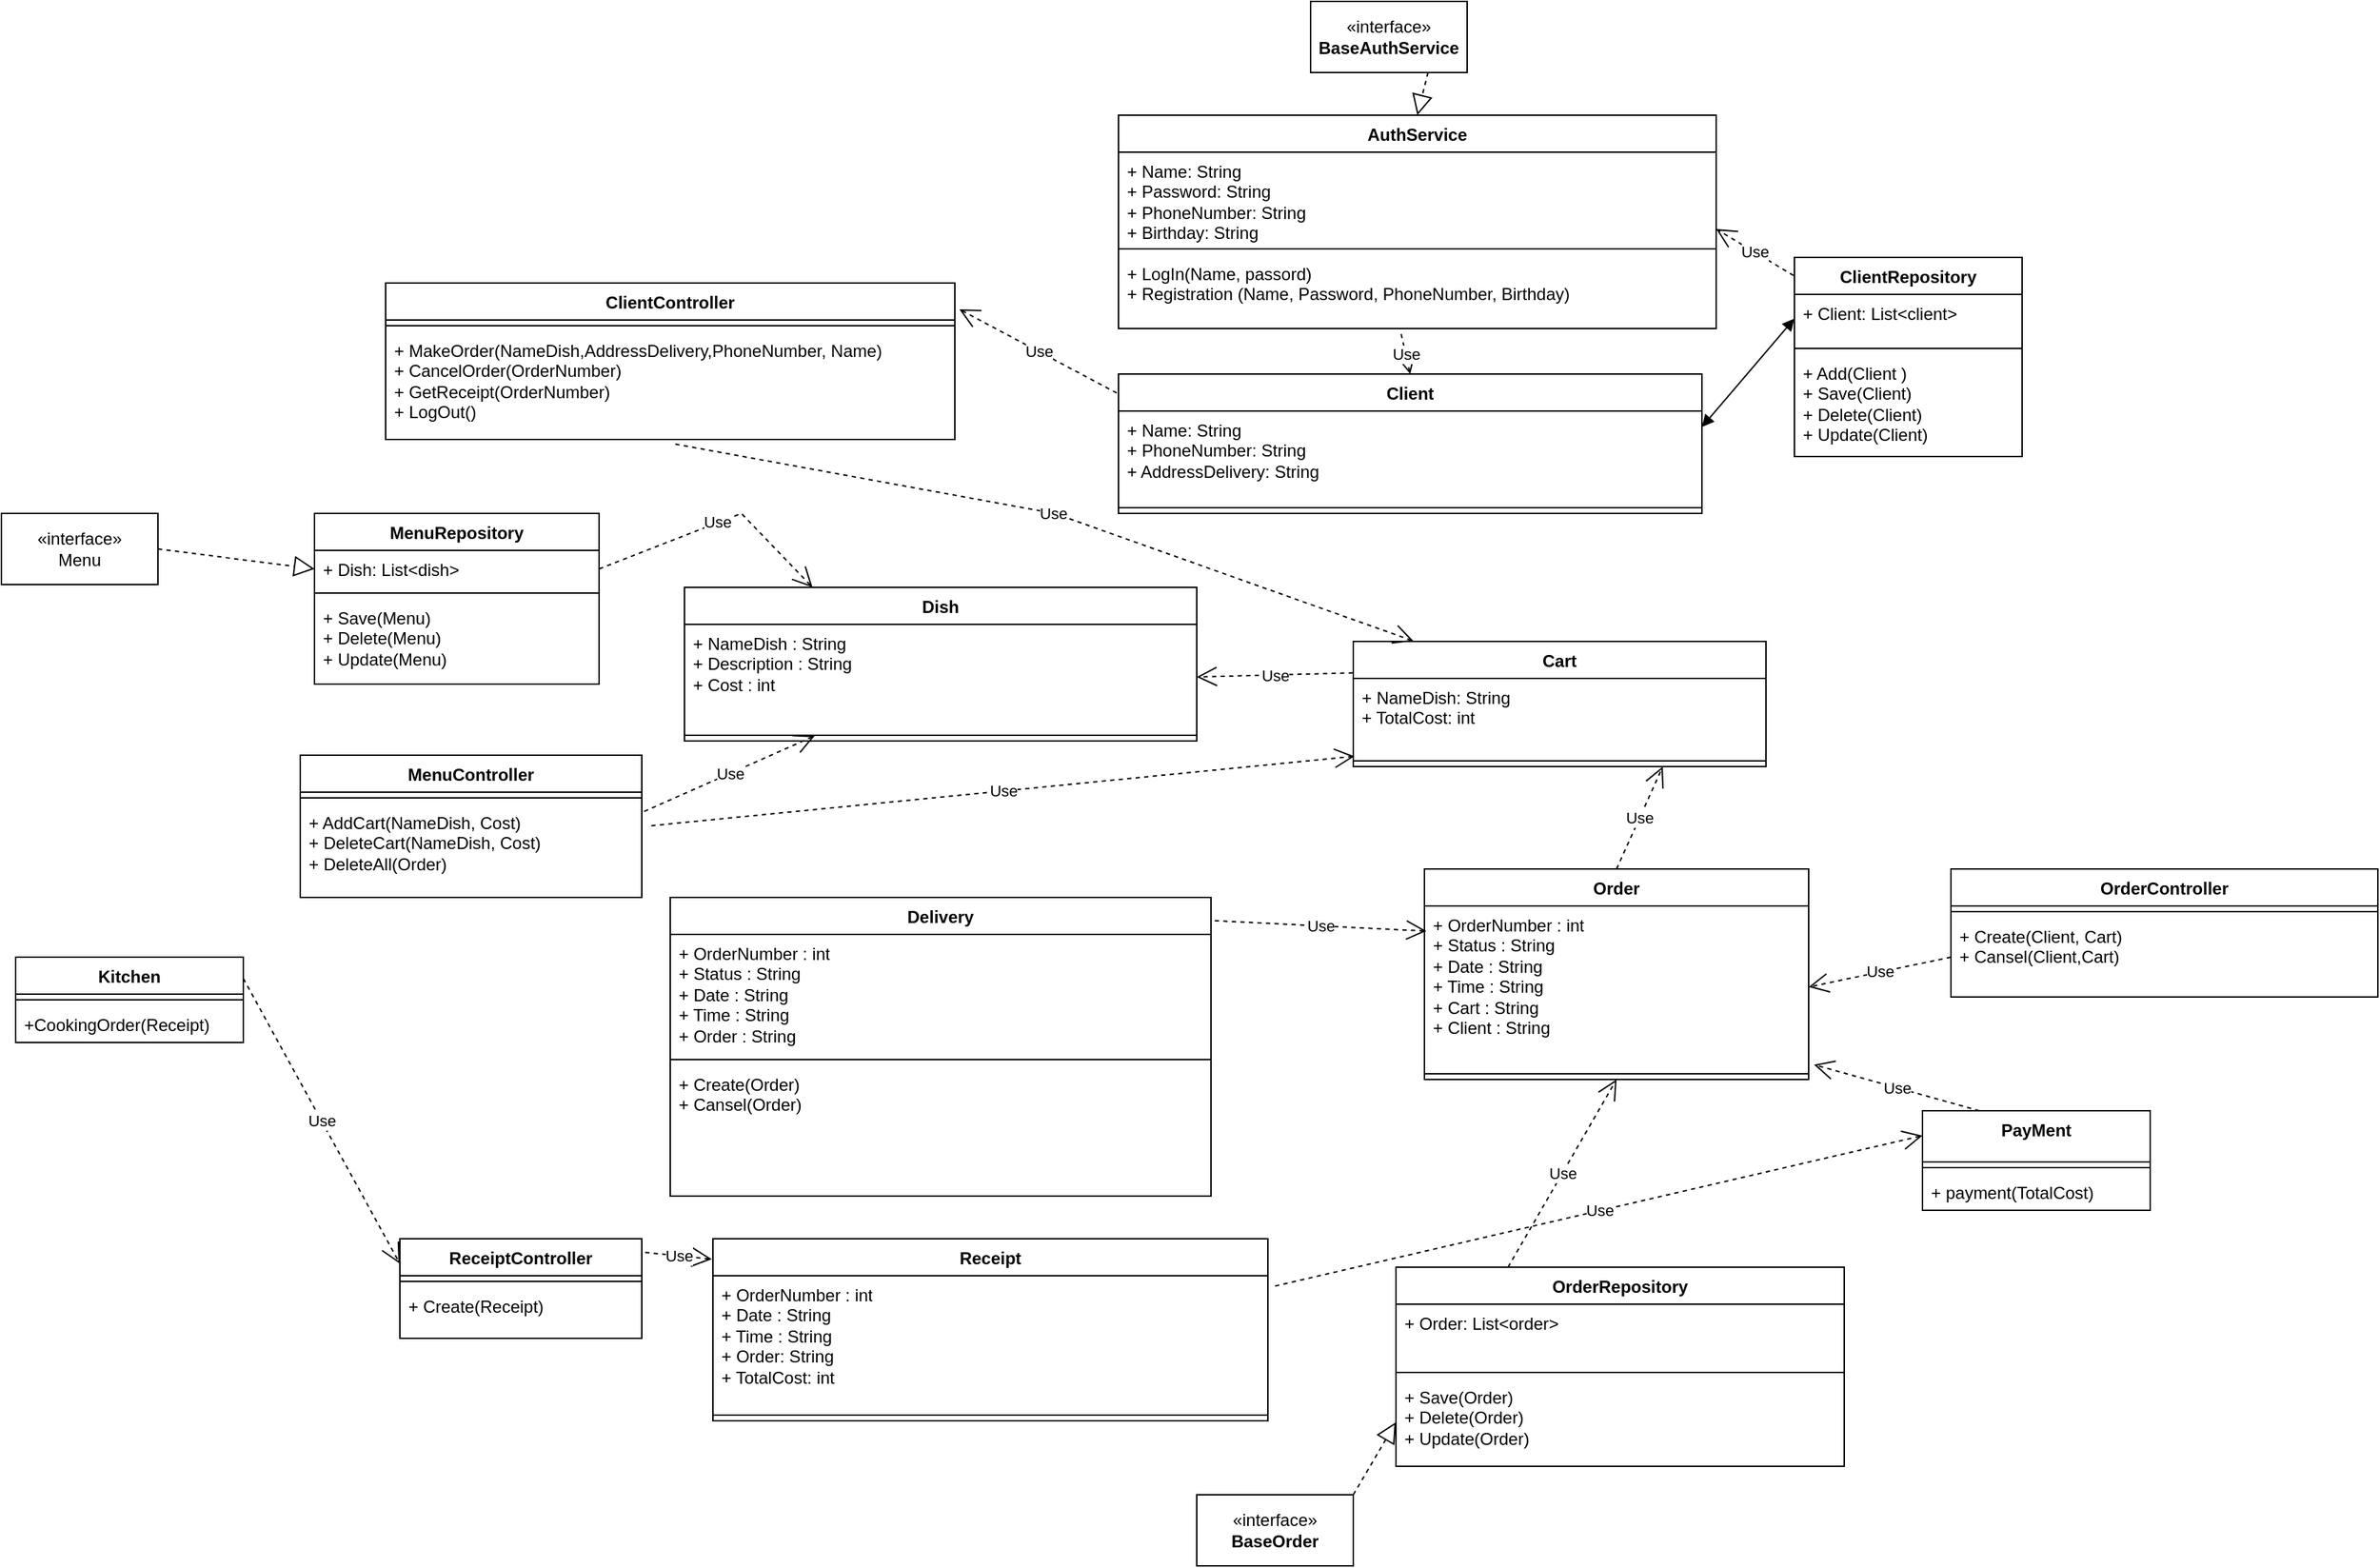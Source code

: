 <mxfile version="23.1.5" type="device">
  <diagram id="C5RBs43oDa-KdzZeNtuy" name="Page-1">
    <mxGraphModel dx="2520" dy="1228" grid="1" gridSize="10" guides="1" tooltips="1" connect="1" arrows="1" fold="1" page="0" pageScale="1" pageWidth="827" pageHeight="1169" math="0" shadow="0">
      <root>
        <mxCell id="WIyWlLk6GJQsqaUBKTNV-0" />
        <mxCell id="WIyWlLk6GJQsqaUBKTNV-1" parent="WIyWlLk6GJQsqaUBKTNV-0" />
        <mxCell id="WIO_JSUKQLCjluEcE3On-44" value="Client" style="swimlane;fontStyle=1;align=center;verticalAlign=top;childLayout=stackLayout;horizontal=1;startSize=26;horizontalStack=0;resizeParent=1;resizeParentMax=0;resizeLast=0;collapsible=1;marginBottom=0;whiteSpace=wrap;html=1;" parent="WIyWlLk6GJQsqaUBKTNV-1" vertex="1">
          <mxGeometry x="255" y="32" width="410" height="98" as="geometry" />
        </mxCell>
        <mxCell id="WIO_JSUKQLCjluEcE3On-45" value="+ Name: String&lt;div&gt;+ PhoneNumber: String&lt;/div&gt;&lt;div&gt;+ AddressDelivery: String&lt;/div&gt;" style="text;strokeColor=none;fillColor=none;align=left;verticalAlign=top;spacingLeft=4;spacingRight=4;overflow=hidden;rotatable=0;points=[[0,0.5],[1,0.5]];portConstraint=eastwest;whiteSpace=wrap;html=1;" parent="WIO_JSUKQLCjluEcE3On-44" vertex="1">
          <mxGeometry y="26" width="410" height="64" as="geometry" />
        </mxCell>
        <mxCell id="WIO_JSUKQLCjluEcE3On-46" value="" style="line;strokeWidth=1;fillColor=none;align=left;verticalAlign=middle;spacingTop=-1;spacingLeft=3;spacingRight=3;rotatable=0;labelPosition=right;points=[];portConstraint=eastwest;strokeColor=inherit;" parent="WIO_JSUKQLCjluEcE3On-44" vertex="1">
          <mxGeometry y="90" width="410" height="8" as="geometry" />
        </mxCell>
        <mxCell id="WIO_JSUKQLCjluEcE3On-48" value="Dish&lt;div&gt;&lt;br/&gt;&lt;/div&gt;" style="swimlane;fontStyle=1;align=center;verticalAlign=top;childLayout=stackLayout;horizontal=1;startSize=26;horizontalStack=0;resizeParent=1;resizeParentMax=0;resizeLast=0;collapsible=1;marginBottom=0;whiteSpace=wrap;html=1;" parent="WIyWlLk6GJQsqaUBKTNV-1" vertex="1">
          <mxGeometry x="-50" y="182" width="360" height="108" as="geometry" />
        </mxCell>
        <mxCell id="WIO_JSUKQLCjluEcE3On-49" value="+ NameDish : String&lt;br&gt;+ Description : String&lt;br&gt;+ Cost : int" style="text;strokeColor=none;fillColor=none;align=left;verticalAlign=top;spacingLeft=4;spacingRight=4;overflow=hidden;rotatable=0;points=[[0,0.5],[1,0.5]];portConstraint=eastwest;whiteSpace=wrap;html=1;" parent="WIO_JSUKQLCjluEcE3On-48" vertex="1">
          <mxGeometry y="26" width="360" height="74" as="geometry" />
        </mxCell>
        <mxCell id="WIO_JSUKQLCjluEcE3On-50" value="" style="line;strokeWidth=1;fillColor=none;align=left;verticalAlign=middle;spacingTop=-1;spacingLeft=3;spacingRight=3;rotatable=0;labelPosition=right;points=[];portConstraint=eastwest;strokeColor=inherit;" parent="WIO_JSUKQLCjluEcE3On-48" vertex="1">
          <mxGeometry y="100" width="360" height="8" as="geometry" />
        </mxCell>
        <mxCell id="WIO_JSUKQLCjluEcE3On-52" value="Delivery" style="swimlane;fontStyle=1;align=center;verticalAlign=top;childLayout=stackLayout;horizontal=1;startSize=26;horizontalStack=0;resizeParent=1;resizeParentMax=0;resizeLast=0;collapsible=1;marginBottom=0;whiteSpace=wrap;html=1;" parent="WIyWlLk6GJQsqaUBKTNV-1" vertex="1">
          <mxGeometry x="-60" y="400" width="380" height="210" as="geometry" />
        </mxCell>
        <mxCell id="WIO_JSUKQLCjluEcE3On-53" value="+ OrderNumber : int&lt;br&gt;+ Status : String&lt;br&gt;+ Date : String&lt;br&gt;+ Time : String&lt;br&gt;+ Order : String" style="text;strokeColor=none;fillColor=none;align=left;verticalAlign=top;spacingLeft=4;spacingRight=4;overflow=hidden;rotatable=0;points=[[0,0.5],[1,0.5]];portConstraint=eastwest;whiteSpace=wrap;html=1;" parent="WIO_JSUKQLCjluEcE3On-52" vertex="1">
          <mxGeometry y="26" width="380" height="84" as="geometry" />
        </mxCell>
        <mxCell id="WIO_JSUKQLCjluEcE3On-54" value="" style="line;strokeWidth=1;fillColor=none;align=left;verticalAlign=middle;spacingTop=-1;spacingLeft=3;spacingRight=3;rotatable=0;labelPosition=right;points=[];portConstraint=eastwest;strokeColor=inherit;" parent="WIO_JSUKQLCjluEcE3On-52" vertex="1">
          <mxGeometry y="110" width="380" height="8" as="geometry" />
        </mxCell>
        <mxCell id="WIO_JSUKQLCjluEcE3On-55" value="+ Create(Order)&lt;br&gt;+ Cansel(Order)" style="text;strokeColor=none;fillColor=none;align=left;verticalAlign=top;spacingLeft=4;spacingRight=4;overflow=hidden;rotatable=0;points=[[0,0.5],[1,0.5]];portConstraint=eastwest;whiteSpace=wrap;html=1;" parent="WIO_JSUKQLCjluEcE3On-52" vertex="1">
          <mxGeometry y="118" width="380" height="92" as="geometry" />
        </mxCell>
        <mxCell id="WIO_JSUKQLCjluEcE3On-56" value="Cart" style="swimlane;fontStyle=1;align=center;verticalAlign=top;childLayout=stackLayout;horizontal=1;startSize=26;horizontalStack=0;resizeParent=1;resizeParentMax=0;resizeLast=0;collapsible=1;marginBottom=0;whiteSpace=wrap;html=1;" parent="WIyWlLk6GJQsqaUBKTNV-1" vertex="1">
          <mxGeometry x="420" y="220" width="290" height="88" as="geometry" />
        </mxCell>
        <mxCell id="WIO_JSUKQLCjluEcE3On-57" value="+ NameDish: String&lt;br&gt;+ TotalCost: int" style="text;strokeColor=none;fillColor=none;align=left;verticalAlign=top;spacingLeft=4;spacingRight=4;overflow=hidden;rotatable=0;points=[[0,0.5],[1,0.5]];portConstraint=eastwest;whiteSpace=wrap;html=1;" parent="WIO_JSUKQLCjluEcE3On-56" vertex="1">
          <mxGeometry y="26" width="290" height="54" as="geometry" />
        </mxCell>
        <mxCell id="WIO_JSUKQLCjluEcE3On-58" value="" style="line;strokeWidth=1;fillColor=none;align=left;verticalAlign=middle;spacingTop=-1;spacingLeft=3;spacingRight=3;rotatable=0;labelPosition=right;points=[];portConstraint=eastwest;strokeColor=inherit;" parent="WIO_JSUKQLCjluEcE3On-56" vertex="1">
          <mxGeometry y="80" width="290" height="8" as="geometry" />
        </mxCell>
        <mxCell id="WIO_JSUKQLCjluEcE3On-60" value="Order" style="swimlane;fontStyle=1;align=center;verticalAlign=top;childLayout=stackLayout;horizontal=1;startSize=26;horizontalStack=0;resizeParent=1;resizeParentMax=0;resizeLast=0;collapsible=1;marginBottom=0;whiteSpace=wrap;html=1;" parent="WIyWlLk6GJQsqaUBKTNV-1" vertex="1">
          <mxGeometry x="470" y="380" width="270" height="148" as="geometry" />
        </mxCell>
        <mxCell id="WIO_JSUKQLCjluEcE3On-61" value="+ OrderNumber : int&lt;br&gt;+ Status : String&lt;br&gt;+ Date : String&lt;br&gt;+ Time : String&lt;br&gt;+ Cart : String&lt;br&gt;+ Client : String&lt;div&gt;&lt;br/&gt;&lt;/div&gt;" style="text;strokeColor=none;fillColor=none;align=left;verticalAlign=top;spacingLeft=4;spacingRight=4;overflow=hidden;rotatable=0;points=[[0,0.5],[1,0.5]];portConstraint=eastwest;whiteSpace=wrap;html=1;" parent="WIO_JSUKQLCjluEcE3On-60" vertex="1">
          <mxGeometry y="26" width="270" height="114" as="geometry" />
        </mxCell>
        <mxCell id="WIO_JSUKQLCjluEcE3On-62" value="" style="line;strokeWidth=1;fillColor=none;align=left;verticalAlign=middle;spacingTop=-1;spacingLeft=3;spacingRight=3;rotatable=0;labelPosition=right;points=[];portConstraint=eastwest;strokeColor=inherit;" parent="WIO_JSUKQLCjluEcE3On-60" vertex="1">
          <mxGeometry y="140" width="270" height="8" as="geometry" />
        </mxCell>
        <mxCell id="WIO_JSUKQLCjluEcE3On-64" value="Receipt" style="swimlane;fontStyle=1;align=center;verticalAlign=top;childLayout=stackLayout;horizontal=1;startSize=26;horizontalStack=0;resizeParent=1;resizeParentMax=0;resizeLast=0;collapsible=1;marginBottom=0;whiteSpace=wrap;html=1;" parent="WIyWlLk6GJQsqaUBKTNV-1" vertex="1">
          <mxGeometry x="-30" y="640" width="390" height="128" as="geometry" />
        </mxCell>
        <mxCell id="WIO_JSUKQLCjluEcE3On-65" value="+ OrderNumber : int&lt;br&gt;+ Date : String&lt;br&gt;+ Time : String&lt;br&gt;+ Order: String&lt;br&gt;+ TotalCost: int&lt;div&gt;&lt;br&gt;&lt;/div&gt;" style="text;strokeColor=none;fillColor=none;align=left;verticalAlign=top;spacingLeft=4;spacingRight=4;overflow=hidden;rotatable=0;points=[[0,0.5],[1,0.5]];portConstraint=eastwest;whiteSpace=wrap;html=1;" parent="WIO_JSUKQLCjluEcE3On-64" vertex="1">
          <mxGeometry y="26" width="390" height="94" as="geometry" />
        </mxCell>
        <mxCell id="WIO_JSUKQLCjluEcE3On-66" value="" style="line;strokeWidth=1;fillColor=none;align=left;verticalAlign=middle;spacingTop=-1;spacingLeft=3;spacingRight=3;rotatable=0;labelPosition=right;points=[];portConstraint=eastwest;strokeColor=inherit;" parent="WIO_JSUKQLCjluEcE3On-64" vertex="1">
          <mxGeometry y="120" width="390" height="8" as="geometry" />
        </mxCell>
        <mxCell id="WIO_JSUKQLCjluEcE3On-72" value="Use" style="endArrow=open;endSize=12;dashed=1;html=1;rounded=0;exitX=0.509;exitY=1.043;exitDx=0;exitDy=0;exitPerimeter=0;entryX=0.146;entryY=-0.003;entryDx=0;entryDy=0;entryPerimeter=0;" parent="WIyWlLk6GJQsqaUBKTNV-1" source="WIO_JSUKQLCjluEcE3On-134" target="WIO_JSUKQLCjluEcE3On-56" edge="1">
          <mxGeometry width="160" relative="1" as="geometry">
            <mxPoint x="390" y="200" as="sourcePoint" />
            <mxPoint x="460" y="210" as="targetPoint" />
            <Array as="points">
              <mxPoint x="210" y="130" />
            </Array>
          </mxGeometry>
        </mxCell>
        <mxCell id="WIO_JSUKQLCjluEcE3On-73" value="Use" style="endArrow=open;endSize=12;dashed=1;html=1;rounded=0;exitX=1.028;exitY=0.236;exitDx=0;exitDy=0;exitPerimeter=0;entryX=0.003;entryY=1.014;entryDx=0;entryDy=0;entryPerimeter=0;" parent="WIyWlLk6GJQsqaUBKTNV-1" source="WIO_JSUKQLCjluEcE3On-112" target="WIO_JSUKQLCjluEcE3On-57" edge="1">
          <mxGeometry width="160" relative="1" as="geometry">
            <mxPoint x="-210.0" y="354.708" as="sourcePoint" />
            <mxPoint x="570" y="240" as="targetPoint" />
          </mxGeometry>
        </mxCell>
        <mxCell id="WIO_JSUKQLCjluEcE3On-75" value="Use" style="endArrow=open;endSize=12;dashed=1;html=1;rounded=0;exitX=1.007;exitY=0.078;exitDx=0;exitDy=0;exitPerimeter=0;entryX=0.005;entryY=0.155;entryDx=0;entryDy=0;entryPerimeter=0;" parent="WIyWlLk6GJQsqaUBKTNV-1" source="WIO_JSUKQLCjluEcE3On-52" target="WIO_JSUKQLCjluEcE3On-61" edge="1">
          <mxGeometry width="160" relative="1" as="geometry">
            <mxPoint x="390" y="440" as="sourcePoint" />
            <mxPoint x="550" y="440" as="targetPoint" />
          </mxGeometry>
        </mxCell>
        <mxCell id="WIO_JSUKQLCjluEcE3On-76" value="Use" style="endArrow=open;endSize=12;dashed=1;html=1;rounded=0;exitX=1.013;exitY=0.077;exitDx=0;exitDy=0;exitPerimeter=0;entryX=0;entryY=0.25;entryDx=0;entryDy=0;" parent="WIyWlLk6GJQsqaUBKTNV-1" source="WIO_JSUKQLCjluEcE3On-65" target="WIO_JSUKQLCjluEcE3On-145" edge="1">
          <mxGeometry width="160" relative="1" as="geometry">
            <mxPoint x="390" y="560" as="sourcePoint" />
            <mxPoint x="490" y="559.0" as="targetPoint" />
          </mxGeometry>
        </mxCell>
        <mxCell id="WIO_JSUKQLCjluEcE3On-83" value="AuthService" style="swimlane;fontStyle=1;align=center;verticalAlign=top;childLayout=stackLayout;horizontal=1;startSize=26;horizontalStack=0;resizeParent=1;resizeParentMax=0;resizeLast=0;collapsible=1;marginBottom=0;whiteSpace=wrap;html=1;" parent="WIyWlLk6GJQsqaUBKTNV-1" vertex="1">
          <mxGeometry x="255" y="-150" width="420" height="150" as="geometry" />
        </mxCell>
        <mxCell id="WIO_JSUKQLCjluEcE3On-84" value="+ Name: String&lt;br&gt;+ Password: String&amp;nbsp;&lt;br&gt;+ PhoneNumber: String&lt;div&gt;+ Birthday: String&lt;/div&gt;" style="text;strokeColor=none;fillColor=none;align=left;verticalAlign=top;spacingLeft=4;spacingRight=4;overflow=hidden;rotatable=0;points=[[0,0.5],[1,0.5]];portConstraint=eastwest;whiteSpace=wrap;html=1;" parent="WIO_JSUKQLCjluEcE3On-83" vertex="1">
          <mxGeometry y="26" width="420" height="64" as="geometry" />
        </mxCell>
        <mxCell id="WIO_JSUKQLCjluEcE3On-85" value="" style="line;strokeWidth=1;fillColor=none;align=left;verticalAlign=middle;spacingTop=-1;spacingLeft=3;spacingRight=3;rotatable=0;labelPosition=right;points=[];portConstraint=eastwest;strokeColor=inherit;" parent="WIO_JSUKQLCjluEcE3On-83" vertex="1">
          <mxGeometry y="90" width="420" height="8" as="geometry" />
        </mxCell>
        <mxCell id="WIO_JSUKQLCjluEcE3On-86" value="+ LogIn(Name, passord)&lt;br&gt;+ Registration (Name, Password, PhoneNumber, Birthday)&lt;div&gt;&lt;br/&gt;&lt;/div&gt;" style="text;strokeColor=none;fillColor=none;align=left;verticalAlign=top;spacingLeft=4;spacingRight=4;overflow=hidden;rotatable=0;points=[[0,0.5],[1,0.5]];portConstraint=eastwest;whiteSpace=wrap;html=1;" parent="WIO_JSUKQLCjluEcE3On-83" vertex="1">
          <mxGeometry y="98" width="420" height="52" as="geometry" />
        </mxCell>
        <mxCell id="WIO_JSUKQLCjluEcE3On-87" value="Use" style="endArrow=open;endSize=12;dashed=1;html=1;rounded=0;exitX=0.473;exitY=1.074;exitDx=0;exitDy=0;exitPerimeter=0;entryX=0.5;entryY=0;entryDx=0;entryDy=0;" parent="WIyWlLk6GJQsqaUBKTNV-1" source="WIO_JSUKQLCjluEcE3On-86" target="WIO_JSUKQLCjluEcE3On-44" edge="1">
          <mxGeometry width="160" relative="1" as="geometry">
            <mxPoint x="580" y="140" as="sourcePoint" />
            <mxPoint x="740" y="140" as="targetPoint" />
          </mxGeometry>
        </mxCell>
        <mxCell id="WIO_JSUKQLCjluEcE3On-88" value="ClientRepository" style="swimlane;fontStyle=1;align=center;verticalAlign=top;childLayout=stackLayout;horizontal=1;startSize=26;horizontalStack=0;resizeParent=1;resizeParentMax=0;resizeLast=0;collapsible=1;marginBottom=0;whiteSpace=wrap;html=1;" parent="WIyWlLk6GJQsqaUBKTNV-1" vertex="1">
          <mxGeometry x="730" y="-50" width="160" height="140" as="geometry" />
        </mxCell>
        <mxCell id="WIO_JSUKQLCjluEcE3On-89" value="+ Client: List&amp;lt;client&amp;gt;" style="text;strokeColor=none;fillColor=none;align=left;verticalAlign=top;spacingLeft=4;spacingRight=4;overflow=hidden;rotatable=0;points=[[0,0.5],[1,0.5]];portConstraint=eastwest;whiteSpace=wrap;html=1;" parent="WIO_JSUKQLCjluEcE3On-88" vertex="1">
          <mxGeometry y="26" width="160" height="34" as="geometry" />
        </mxCell>
        <mxCell id="WIO_JSUKQLCjluEcE3On-90" value="" style="line;strokeWidth=1;fillColor=none;align=left;verticalAlign=middle;spacingTop=-1;spacingLeft=3;spacingRight=3;rotatable=0;labelPosition=right;points=[];portConstraint=eastwest;strokeColor=inherit;" parent="WIO_JSUKQLCjluEcE3On-88" vertex="1">
          <mxGeometry y="60" width="160" height="8" as="geometry" />
        </mxCell>
        <mxCell id="WIO_JSUKQLCjluEcE3On-91" value="+ Add(Client )&lt;br&gt;+ Save(Client)&lt;br&gt;+ Delete(Client)&lt;br&gt;+ Update(Client)" style="text;strokeColor=none;fillColor=none;align=left;verticalAlign=top;spacingLeft=4;spacingRight=4;overflow=hidden;rotatable=0;points=[[0,0.5],[1,0.5]];portConstraint=eastwest;whiteSpace=wrap;html=1;" parent="WIO_JSUKQLCjluEcE3On-88" vertex="1">
          <mxGeometry y="68" width="160" height="72" as="geometry" />
        </mxCell>
        <mxCell id="WIO_JSUKQLCjluEcE3On-92" value="" style="endArrow=block;startArrow=block;endFill=1;startFill=1;html=1;rounded=0;entryX=0;entryY=0.5;entryDx=0;entryDy=0;exitX=1;exitY=0.176;exitDx=0;exitDy=0;exitPerimeter=0;" parent="WIyWlLk6GJQsqaUBKTNV-1" source="WIO_JSUKQLCjluEcE3On-45" target="WIO_JSUKQLCjluEcE3On-89" edge="1">
          <mxGeometry width="160" relative="1" as="geometry">
            <mxPoint x="640" y="-40" as="sourcePoint" />
            <mxPoint x="800" y="-40" as="targetPoint" />
          </mxGeometry>
        </mxCell>
        <mxCell id="WIO_JSUKQLCjluEcE3On-93" value="MenuRepository" style="swimlane;fontStyle=1;align=center;verticalAlign=top;childLayout=stackLayout;horizontal=1;startSize=26;horizontalStack=0;resizeParent=1;resizeParentMax=0;resizeLast=0;collapsible=1;marginBottom=0;whiteSpace=wrap;html=1;" parent="WIyWlLk6GJQsqaUBKTNV-1" vertex="1">
          <mxGeometry x="-310" y="130" width="200" height="120" as="geometry" />
        </mxCell>
        <mxCell id="WIO_JSUKQLCjluEcE3On-94" value="+ Dish: List&amp;lt;dish&amp;gt;" style="text;strokeColor=none;fillColor=none;align=left;verticalAlign=top;spacingLeft=4;spacingRight=4;overflow=hidden;rotatable=0;points=[[0,0.5],[1,0.5]];portConstraint=eastwest;whiteSpace=wrap;html=1;" parent="WIO_JSUKQLCjluEcE3On-93" vertex="1">
          <mxGeometry y="26" width="200" height="26" as="geometry" />
        </mxCell>
        <mxCell id="WIO_JSUKQLCjluEcE3On-95" value="" style="line;strokeWidth=1;fillColor=none;align=left;verticalAlign=middle;spacingTop=-1;spacingLeft=3;spacingRight=3;rotatable=0;labelPosition=right;points=[];portConstraint=eastwest;strokeColor=inherit;" parent="WIO_JSUKQLCjluEcE3On-93" vertex="1">
          <mxGeometry y="52" width="200" height="8" as="geometry" />
        </mxCell>
        <mxCell id="WIO_JSUKQLCjluEcE3On-96" value="+ Save(Menu)&lt;br&gt;+ Delete(Menu)&lt;br&gt;+ Update(Menu)" style="text;strokeColor=none;fillColor=none;align=left;verticalAlign=top;spacingLeft=4;spacingRight=4;overflow=hidden;rotatable=0;points=[[0,0.5],[1,0.5]];portConstraint=eastwest;whiteSpace=wrap;html=1;" parent="WIO_JSUKQLCjluEcE3On-93" vertex="1">
          <mxGeometry y="60" width="200" height="60" as="geometry" />
        </mxCell>
        <mxCell id="WIO_JSUKQLCjluEcE3On-98" value="OrderRepository" style="swimlane;fontStyle=1;align=center;verticalAlign=top;childLayout=stackLayout;horizontal=1;startSize=26;horizontalStack=0;resizeParent=1;resizeParentMax=0;resizeLast=0;collapsible=1;marginBottom=0;whiteSpace=wrap;html=1;" parent="WIyWlLk6GJQsqaUBKTNV-1" vertex="1">
          <mxGeometry x="450" y="660" width="315" height="140" as="geometry" />
        </mxCell>
        <mxCell id="WIO_JSUKQLCjluEcE3On-99" value="+ Order: List&amp;lt;order&amp;gt;&lt;div&gt;&lt;br/&gt;&lt;/div&gt;" style="text;strokeColor=none;fillColor=none;align=left;verticalAlign=top;spacingLeft=4;spacingRight=4;overflow=hidden;rotatable=0;points=[[0,0.5],[1,0.5]];portConstraint=eastwest;whiteSpace=wrap;html=1;" parent="WIO_JSUKQLCjluEcE3On-98" vertex="1">
          <mxGeometry y="26" width="315" height="44" as="geometry" />
        </mxCell>
        <mxCell id="WIO_JSUKQLCjluEcE3On-100" value="" style="line;strokeWidth=1;fillColor=none;align=left;verticalAlign=middle;spacingTop=-1;spacingLeft=3;spacingRight=3;rotatable=0;labelPosition=right;points=[];portConstraint=eastwest;strokeColor=inherit;" parent="WIO_JSUKQLCjluEcE3On-98" vertex="1">
          <mxGeometry y="70" width="315" height="8" as="geometry" />
        </mxCell>
        <mxCell id="WIO_JSUKQLCjluEcE3On-101" value="+ Save(Order)&lt;br&gt;+ Delete(Order)&lt;br&gt;+ Update(Order)" style="text;strokeColor=none;fillColor=none;align=left;verticalAlign=top;spacingLeft=4;spacingRight=4;overflow=hidden;rotatable=0;points=[[0,0.5],[1,0.5]];portConstraint=eastwest;whiteSpace=wrap;html=1;" parent="WIO_JSUKQLCjluEcE3On-98" vertex="1">
          <mxGeometry y="78" width="315" height="62" as="geometry" />
        </mxCell>
        <mxCell id="WIO_JSUKQLCjluEcE3On-104" value="Use" style="endArrow=open;endSize=12;dashed=1;html=1;rounded=0;exitX=-0.004;exitY=0.091;exitDx=0;exitDy=0;exitPerimeter=0;entryX=1;entryY=0.844;entryDx=0;entryDy=0;entryPerimeter=0;" parent="WIyWlLk6GJQsqaUBKTNV-1" source="WIO_JSUKQLCjluEcE3On-88" target="WIO_JSUKQLCjluEcE3On-84" edge="1">
          <mxGeometry width="160" relative="1" as="geometry">
            <mxPoint x="610" y="-10" as="sourcePoint" />
            <mxPoint x="770" y="-10" as="targetPoint" />
          </mxGeometry>
        </mxCell>
        <mxCell id="WIO_JSUKQLCjluEcE3On-109" value="MenuController" style="swimlane;fontStyle=1;align=center;verticalAlign=top;childLayout=stackLayout;horizontal=1;startSize=26;horizontalStack=0;resizeParent=1;resizeParentMax=0;resizeLast=0;collapsible=1;marginBottom=0;whiteSpace=wrap;html=1;" parent="WIyWlLk6GJQsqaUBKTNV-1" vertex="1">
          <mxGeometry x="-320" y="300" width="240" height="100" as="geometry" />
        </mxCell>
        <mxCell id="WIO_JSUKQLCjluEcE3On-111" value="" style="line;strokeWidth=1;fillColor=none;align=left;verticalAlign=middle;spacingTop=-1;spacingLeft=3;spacingRight=3;rotatable=0;labelPosition=right;points=[];portConstraint=eastwest;strokeColor=inherit;" parent="WIO_JSUKQLCjluEcE3On-109" vertex="1">
          <mxGeometry y="26" width="240" height="8" as="geometry" />
        </mxCell>
        <mxCell id="WIO_JSUKQLCjluEcE3On-112" value="+ AddCart(NameDish, Cost)&amp;nbsp;&lt;br&gt;+ DeleteCart(NameDish, Cost)&amp;nbsp;&lt;br&gt;&lt;div&gt;+ DeleteAll(Order)&lt;div&gt;&lt;br&gt;&lt;/div&gt;&lt;/div&gt;" style="text;strokeColor=none;fillColor=none;align=left;verticalAlign=top;spacingLeft=4;spacingRight=4;overflow=hidden;rotatable=0;points=[[0,0.5],[1,0.5]];portConstraint=eastwest;whiteSpace=wrap;html=1;" parent="WIO_JSUKQLCjluEcE3On-109" vertex="1">
          <mxGeometry y="34" width="240" height="66" as="geometry" />
        </mxCell>
        <mxCell id="WIO_JSUKQLCjluEcE3On-116" value="ReceiptController" style="swimlane;fontStyle=1;align=center;verticalAlign=top;childLayout=stackLayout;horizontal=1;startSize=26;horizontalStack=0;resizeParent=1;resizeParentMax=0;resizeLast=0;collapsible=1;marginBottom=0;whiteSpace=wrap;html=1;" parent="WIyWlLk6GJQsqaUBKTNV-1" vertex="1">
          <mxGeometry x="-250" y="640" width="170" height="70" as="geometry" />
        </mxCell>
        <mxCell id="WIO_JSUKQLCjluEcE3On-118" value="" style="line;strokeWidth=1;fillColor=none;align=left;verticalAlign=middle;spacingTop=-1;spacingLeft=3;spacingRight=3;rotatable=0;labelPosition=right;points=[];portConstraint=eastwest;strokeColor=inherit;" parent="WIO_JSUKQLCjluEcE3On-116" vertex="1">
          <mxGeometry y="26" width="170" height="8" as="geometry" />
        </mxCell>
        <mxCell id="WIO_JSUKQLCjluEcE3On-119" value="+ Create(Receipt)" style="text;strokeColor=none;fillColor=none;align=left;verticalAlign=top;spacingLeft=4;spacingRight=4;overflow=hidden;rotatable=0;points=[[0,0.5],[1,0.5]];portConstraint=eastwest;whiteSpace=wrap;html=1;" parent="WIO_JSUKQLCjluEcE3On-116" vertex="1">
          <mxGeometry y="34" width="170" height="36" as="geometry" />
        </mxCell>
        <mxCell id="WIO_JSUKQLCjluEcE3On-122" value="Use" style="endArrow=open;endSize=12;dashed=1;html=1;rounded=0;exitX=1.014;exitY=0.137;exitDx=0;exitDy=0;exitPerimeter=0;entryX=-0.002;entryY=0.112;entryDx=0;entryDy=0;entryPerimeter=0;" parent="WIyWlLk6GJQsqaUBKTNV-1" source="WIO_JSUKQLCjluEcE3On-116" target="WIO_JSUKQLCjluEcE3On-64" edge="1">
          <mxGeometry width="160" relative="1" as="geometry">
            <mxPoint x="-250" y="620" as="sourcePoint" />
            <mxPoint x="-90" y="620" as="targetPoint" />
          </mxGeometry>
        </mxCell>
        <mxCell id="WIO_JSUKQLCjluEcE3On-131" value="ClientController&lt;div&gt;&lt;br/&gt;&lt;/div&gt;" style="swimlane;fontStyle=1;align=center;verticalAlign=top;childLayout=stackLayout;horizontal=1;startSize=26;horizontalStack=0;resizeParent=1;resizeParentMax=0;resizeLast=0;collapsible=1;marginBottom=0;whiteSpace=wrap;html=1;" parent="WIyWlLk6GJQsqaUBKTNV-1" vertex="1">
          <mxGeometry x="-260" y="-32" width="400" height="110" as="geometry" />
        </mxCell>
        <mxCell id="WIO_JSUKQLCjluEcE3On-133" value="" style="line;strokeWidth=1;fillColor=none;align=left;verticalAlign=middle;spacingTop=-1;spacingLeft=3;spacingRight=3;rotatable=0;labelPosition=right;points=[];portConstraint=eastwest;strokeColor=inherit;" parent="WIO_JSUKQLCjluEcE3On-131" vertex="1">
          <mxGeometry y="26" width="400" height="8" as="geometry" />
        </mxCell>
        <mxCell id="WIO_JSUKQLCjluEcE3On-134" value="+ MakeOrder(NameDish,AddressDelivery,PhoneNumber, Name)&lt;br&gt;+ CancelOrder(OrderNumber)&amp;nbsp;&lt;br&gt;+ GetReceipt(OrderNumber)&amp;nbsp;&lt;br&gt;+ LogOut()" style="text;strokeColor=none;fillColor=none;align=left;verticalAlign=top;spacingLeft=4;spacingRight=4;overflow=hidden;rotatable=0;points=[[0,0.5],[1,0.5]];portConstraint=eastwest;whiteSpace=wrap;html=1;" parent="WIO_JSUKQLCjluEcE3On-131" vertex="1">
          <mxGeometry y="34" width="400" height="76" as="geometry" />
        </mxCell>
        <mxCell id="WIO_JSUKQLCjluEcE3On-136" value="Use" style="endArrow=open;endSize=12;dashed=1;html=1;rounded=0;exitX=-0.003;exitY=0.136;exitDx=0;exitDy=0;exitPerimeter=0;entryX=1.008;entryY=0.168;entryDx=0;entryDy=0;entryPerimeter=0;" parent="WIyWlLk6GJQsqaUBKTNV-1" source="WIO_JSUKQLCjluEcE3On-44" target="WIO_JSUKQLCjluEcE3On-131" edge="1">
          <mxGeometry width="160" relative="1" as="geometry">
            <mxPoint x="370" y="220" as="sourcePoint" />
            <mxPoint x="530" y="220" as="targetPoint" />
          </mxGeometry>
        </mxCell>
        <mxCell id="WIO_JSUKQLCjluEcE3On-137" value="Use" style="endArrow=open;endSize=12;dashed=1;html=1;rounded=0;exitX=1.007;exitY=0.084;exitDx=0;exitDy=0;exitPerimeter=0;entryX=0.254;entryY=1.06;entryDx=0;entryDy=0;entryPerimeter=0;" parent="WIyWlLk6GJQsqaUBKTNV-1" source="WIO_JSUKQLCjluEcE3On-112" target="WIO_JSUKQLCjluEcE3On-49" edge="1">
          <mxGeometry width="160" relative="1" as="geometry">
            <mxPoint x="-80" y="320" as="sourcePoint" />
            <mxPoint x="10" y="280" as="targetPoint" />
          </mxGeometry>
        </mxCell>
        <mxCell id="WIO_JSUKQLCjluEcE3On-138" value="Use" style="endArrow=open;endSize=12;dashed=1;html=1;rounded=0;exitX=0.5;exitY=0;exitDx=0;exitDy=0;entryX=0.75;entryY=1;entryDx=0;entryDy=0;" parent="WIyWlLk6GJQsqaUBKTNV-1" source="WIO_JSUKQLCjluEcE3On-60" target="WIO_JSUKQLCjluEcE3On-56" edge="1">
          <mxGeometry width="160" relative="1" as="geometry">
            <mxPoint x="400" y="380" as="sourcePoint" />
            <mxPoint x="560" y="380" as="targetPoint" />
          </mxGeometry>
        </mxCell>
        <mxCell id="WIO_JSUKQLCjluEcE3On-140" value="OrderController" style="swimlane;fontStyle=1;align=center;verticalAlign=top;childLayout=stackLayout;horizontal=1;startSize=26;horizontalStack=0;resizeParent=1;resizeParentMax=0;resizeLast=0;collapsible=1;marginBottom=0;whiteSpace=wrap;html=1;" parent="WIyWlLk6GJQsqaUBKTNV-1" vertex="1">
          <mxGeometry x="840" y="380" width="300" height="90" as="geometry" />
        </mxCell>
        <mxCell id="WIO_JSUKQLCjluEcE3On-142" value="" style="line;strokeWidth=1;fillColor=none;align=left;verticalAlign=middle;spacingTop=-1;spacingLeft=3;spacingRight=3;rotatable=0;labelPosition=right;points=[];portConstraint=eastwest;strokeColor=inherit;" parent="WIO_JSUKQLCjluEcE3On-140" vertex="1">
          <mxGeometry y="26" width="300" height="8" as="geometry" />
        </mxCell>
        <mxCell id="WIO_JSUKQLCjluEcE3On-143" value="+ Create(Client, Cart)&amp;nbsp;&lt;br&gt;+ Cansel(Client,Cart)&lt;div&gt;&lt;br&gt;&lt;/div&gt;" style="text;strokeColor=none;fillColor=none;align=left;verticalAlign=top;spacingLeft=4;spacingRight=4;overflow=hidden;rotatable=0;points=[[0,0.5],[1,0.5]];portConstraint=eastwest;whiteSpace=wrap;html=1;" parent="WIO_JSUKQLCjluEcE3On-140" vertex="1">
          <mxGeometry y="34" width="300" height="56" as="geometry" />
        </mxCell>
        <mxCell id="WIO_JSUKQLCjluEcE3On-144" value="Use" style="endArrow=open;endSize=12;dashed=1;html=1;rounded=0;exitX=0;exitY=0.5;exitDx=0;exitDy=0;entryX=1;entryY=0.5;entryDx=0;entryDy=0;" parent="WIyWlLk6GJQsqaUBKTNV-1" source="WIO_JSUKQLCjluEcE3On-143" target="WIO_JSUKQLCjluEcE3On-61" edge="1">
          <mxGeometry width="160" relative="1" as="geometry">
            <mxPoint x="1010" y="530" as="sourcePoint" />
            <mxPoint x="1170" y="530" as="targetPoint" />
          </mxGeometry>
        </mxCell>
        <mxCell id="WIO_JSUKQLCjluEcE3On-145" value="PayMent" style="swimlane;fontStyle=1;align=center;verticalAlign=top;childLayout=stackLayout;horizontal=1;startSize=36;horizontalStack=0;resizeParent=1;resizeParentMax=0;resizeLast=0;collapsible=1;marginBottom=0;whiteSpace=wrap;html=1;" parent="WIyWlLk6GJQsqaUBKTNV-1" vertex="1">
          <mxGeometry x="820" y="550" width="160" height="70" as="geometry" />
        </mxCell>
        <mxCell id="WIO_JSUKQLCjluEcE3On-147" value="" style="line;strokeWidth=1;fillColor=none;align=left;verticalAlign=middle;spacingTop=-1;spacingLeft=3;spacingRight=3;rotatable=0;labelPosition=right;points=[];portConstraint=eastwest;strokeColor=inherit;" parent="WIO_JSUKQLCjluEcE3On-145" vertex="1">
          <mxGeometry y="36" width="160" height="8" as="geometry" />
        </mxCell>
        <mxCell id="WIO_JSUKQLCjluEcE3On-148" value="+ payment(TotalCost)" style="text;strokeColor=none;fillColor=none;align=left;verticalAlign=top;spacingLeft=4;spacingRight=4;overflow=hidden;rotatable=0;points=[[0,0.5],[1,0.5]];portConstraint=eastwest;whiteSpace=wrap;html=1;" parent="WIO_JSUKQLCjluEcE3On-145" vertex="1">
          <mxGeometry y="44" width="160" height="26" as="geometry" />
        </mxCell>
        <mxCell id="WIO_JSUKQLCjluEcE3On-149" value="Use" style="endArrow=open;endSize=12;dashed=1;html=1;rounded=0;exitX=0.25;exitY=0;exitDx=0;exitDy=0;entryX=1.014;entryY=0.979;entryDx=0;entryDy=0;entryPerimeter=0;" parent="WIyWlLk6GJQsqaUBKTNV-1" source="WIO_JSUKQLCjluEcE3On-145" target="WIO_JSUKQLCjluEcE3On-61" edge="1">
          <mxGeometry width="160" relative="1" as="geometry">
            <mxPoint x="1070" y="513" as="sourcePoint" />
            <mxPoint x="1230" y="513" as="targetPoint" />
          </mxGeometry>
        </mxCell>
        <mxCell id="WIO_JSUKQLCjluEcE3On-150" value="«interface»&lt;br&gt;&lt;b&gt;BaseOrder&lt;/b&gt;" style="html=1;whiteSpace=wrap;" parent="WIyWlLk6GJQsqaUBKTNV-1" vertex="1">
          <mxGeometry x="310" y="820" width="110" height="50" as="geometry" />
        </mxCell>
        <mxCell id="WIO_JSUKQLCjluEcE3On-151" value="" style="endArrow=block;dashed=1;endFill=0;endSize=12;html=1;rounded=0;exitX=1;exitY=0;exitDx=0;exitDy=0;entryX=0;entryY=0.5;entryDx=0;entryDy=0;" parent="WIyWlLk6GJQsqaUBKTNV-1" source="WIO_JSUKQLCjluEcE3On-150" target="WIO_JSUKQLCjluEcE3On-101" edge="1">
          <mxGeometry width="160" relative="1" as="geometry">
            <mxPoint x="590" y="890" as="sourcePoint" />
            <mxPoint x="750" y="890" as="targetPoint" />
          </mxGeometry>
        </mxCell>
        <mxCell id="WIO_JSUKQLCjluEcE3On-152" value="«interface»&lt;br&gt;&lt;b&gt;BaseAuthService&lt;/b&gt;" style="html=1;whiteSpace=wrap;" parent="WIyWlLk6GJQsqaUBKTNV-1" vertex="1">
          <mxGeometry x="390" y="-230" width="110" height="50" as="geometry" />
        </mxCell>
        <mxCell id="WIO_JSUKQLCjluEcE3On-153" value="" style="endArrow=block;dashed=1;endFill=0;endSize=12;html=1;rounded=0;exitX=0.75;exitY=1;exitDx=0;exitDy=0;entryX=0.5;entryY=0;entryDx=0;entryDy=0;" parent="WIyWlLk6GJQsqaUBKTNV-1" source="WIO_JSUKQLCjluEcE3On-152" target="WIO_JSUKQLCjluEcE3On-83" edge="1">
          <mxGeometry width="160" relative="1" as="geometry">
            <mxPoint x="540" y="-320" as="sourcePoint" />
            <mxPoint x="700" y="-320" as="targetPoint" />
          </mxGeometry>
        </mxCell>
        <mxCell id="gGLPVA0pK_uEtuYkxnyo-0" value="«interface»&lt;br&gt;Menu" style="html=1;whiteSpace=wrap;" parent="WIyWlLk6GJQsqaUBKTNV-1" vertex="1">
          <mxGeometry x="-530" y="130" width="110" height="50" as="geometry" />
        </mxCell>
        <mxCell id="gGLPVA0pK_uEtuYkxnyo-1" value="" style="endArrow=block;dashed=1;endFill=0;endSize=12;html=1;rounded=0;exitX=1;exitY=0.5;exitDx=0;exitDy=0;entryX=0;entryY=0.5;entryDx=0;entryDy=0;" parent="WIyWlLk6GJQsqaUBKTNV-1" source="gGLPVA0pK_uEtuYkxnyo-0" target="WIO_JSUKQLCjluEcE3On-94" edge="1">
          <mxGeometry width="160" relative="1" as="geometry">
            <mxPoint x="-490" y="223.5" as="sourcePoint" />
            <mxPoint x="-330" y="223.5" as="targetPoint" />
          </mxGeometry>
        </mxCell>
        <mxCell id="gGLPVA0pK_uEtuYkxnyo-5" value="Use" style="endArrow=open;endSize=12;dashed=1;html=1;rounded=0;exitX=0.25;exitY=0;exitDx=0;exitDy=0;entryX=0.5;entryY=1;entryDx=0;entryDy=0;" parent="WIyWlLk6GJQsqaUBKTNV-1" source="WIO_JSUKQLCjluEcE3On-98" target="WIO_JSUKQLCjluEcE3On-60" edge="1">
          <mxGeometry width="160" relative="1" as="geometry">
            <mxPoint x="525" y="570" as="sourcePoint" />
            <mxPoint x="685" y="570" as="targetPoint" />
          </mxGeometry>
        </mxCell>
        <mxCell id="gGLPVA0pK_uEtuYkxnyo-6" value="Use" style="endArrow=open;endSize=12;dashed=1;html=1;rounded=0;exitX=1;exitY=0.5;exitDx=0;exitDy=0;entryX=0.25;entryY=0;entryDx=0;entryDy=0;" parent="WIyWlLk6GJQsqaUBKTNV-1" source="WIO_JSUKQLCjluEcE3On-94" target="WIO_JSUKQLCjluEcE3On-48" edge="1">
          <mxGeometry width="160" relative="1" as="geometry">
            <mxPoint x="-40" y="130" as="sourcePoint" />
            <mxPoint x="120" y="130" as="targetPoint" />
            <Array as="points">
              <mxPoint x="-10" y="130" />
            </Array>
          </mxGeometry>
        </mxCell>
        <mxCell id="MXnBUYb-dA-pahRmM6bi-0" value="Use" style="endArrow=open;endSize=12;dashed=1;html=1;rounded=0;exitX=-0.001;exitY=-0.072;exitDx=0;exitDy=0;exitPerimeter=0;entryX=1;entryY=0.5;entryDx=0;entryDy=0;" edge="1" parent="WIyWlLk6GJQsqaUBKTNV-1" source="WIO_JSUKQLCjluEcE3On-57" target="WIO_JSUKQLCjluEcE3On-49">
          <mxGeometry width="160" relative="1" as="geometry">
            <mxPoint x="190" y="300" as="sourcePoint" />
            <mxPoint x="350" y="300" as="targetPoint" />
          </mxGeometry>
        </mxCell>
        <mxCell id="MXnBUYb-dA-pahRmM6bi-2" value="Kitchen" style="swimlane;fontStyle=1;align=center;verticalAlign=top;childLayout=stackLayout;horizontal=1;startSize=26;horizontalStack=0;resizeParent=1;resizeParentMax=0;resizeLast=0;collapsible=1;marginBottom=0;whiteSpace=wrap;html=1;" vertex="1" parent="WIyWlLk6GJQsqaUBKTNV-1">
          <mxGeometry x="-520" y="442" width="160" height="60" as="geometry" />
        </mxCell>
        <mxCell id="MXnBUYb-dA-pahRmM6bi-4" value="" style="line;strokeWidth=1;fillColor=none;align=left;verticalAlign=middle;spacingTop=-1;spacingLeft=3;spacingRight=3;rotatable=0;labelPosition=right;points=[];portConstraint=eastwest;strokeColor=inherit;" vertex="1" parent="MXnBUYb-dA-pahRmM6bi-2">
          <mxGeometry y="26" width="160" height="8" as="geometry" />
        </mxCell>
        <mxCell id="MXnBUYb-dA-pahRmM6bi-5" value="+CookingOrder(Receipt)" style="text;strokeColor=none;fillColor=none;align=left;verticalAlign=top;spacingLeft=4;spacingRight=4;overflow=hidden;rotatable=0;points=[[0,0.5],[1,0.5]];portConstraint=eastwest;whiteSpace=wrap;html=1;" vertex="1" parent="MXnBUYb-dA-pahRmM6bi-2">
          <mxGeometry y="34" width="160" height="26" as="geometry" />
        </mxCell>
        <mxCell id="MXnBUYb-dA-pahRmM6bi-6" value="Use" style="endArrow=open;endSize=12;dashed=1;html=1;rounded=0;exitX=1;exitY=0.25;exitDx=0;exitDy=0;entryX=0;entryY=0.25;entryDx=0;entryDy=0;" edge="1" parent="WIyWlLk6GJQsqaUBKTNV-1" source="MXnBUYb-dA-pahRmM6bi-2" target="WIO_JSUKQLCjluEcE3On-116">
          <mxGeometry width="160" relative="1" as="geometry">
            <mxPoint x="-120" y="580" as="sourcePoint" />
            <mxPoint x="40" y="580" as="targetPoint" />
          </mxGeometry>
        </mxCell>
      </root>
    </mxGraphModel>
  </diagram>
</mxfile>
